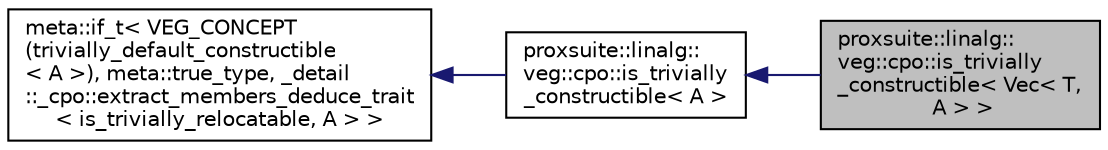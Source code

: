 digraph "proxsuite::linalg::veg::cpo::is_trivially_constructible&lt; Vec&lt; T, A &gt; &gt;"
{
 // LATEX_PDF_SIZE
  bgcolor="transparent";
  edge [fontname="Helvetica",fontsize="10",labelfontname="Helvetica",labelfontsize="10"];
  node [fontname="Helvetica",fontsize="10",shape=record];
  rankdir="LR";
  Node1 [label="proxsuite::linalg::\lveg::cpo::is_trivially\l_constructible\< Vec\< T,\l A \> \>",height=0.2,width=0.4,color="black", fillcolor="grey75", style="filled", fontcolor="black",tooltip=" "];
  Node2 -> Node1 [dir="back",color="midnightblue",fontsize="10",style="solid",fontname="Helvetica"];
  Node2 [label="proxsuite::linalg::\lveg::cpo::is_trivially\l_constructible\< A \>",height=0.2,width=0.4,color="black",URL="$structproxsuite_1_1linalg_1_1veg_1_1cpo_1_1is__trivially__constructible.html",tooltip=" "];
  Node3 -> Node2 [dir="back",color="midnightblue",fontsize="10",style="solid",fontname="Helvetica"];
  Node3 [label="meta::if_t\< VEG_CONCEPT\l(trivially_default_constructible\l\< A  \>), meta::true_type, _detail\l::_cpo::extract_members_deduce_trait\l\< is_trivially_relocatable, A  \> \>",height=0.2,width=0.4,color="black",tooltip=" "];
}
